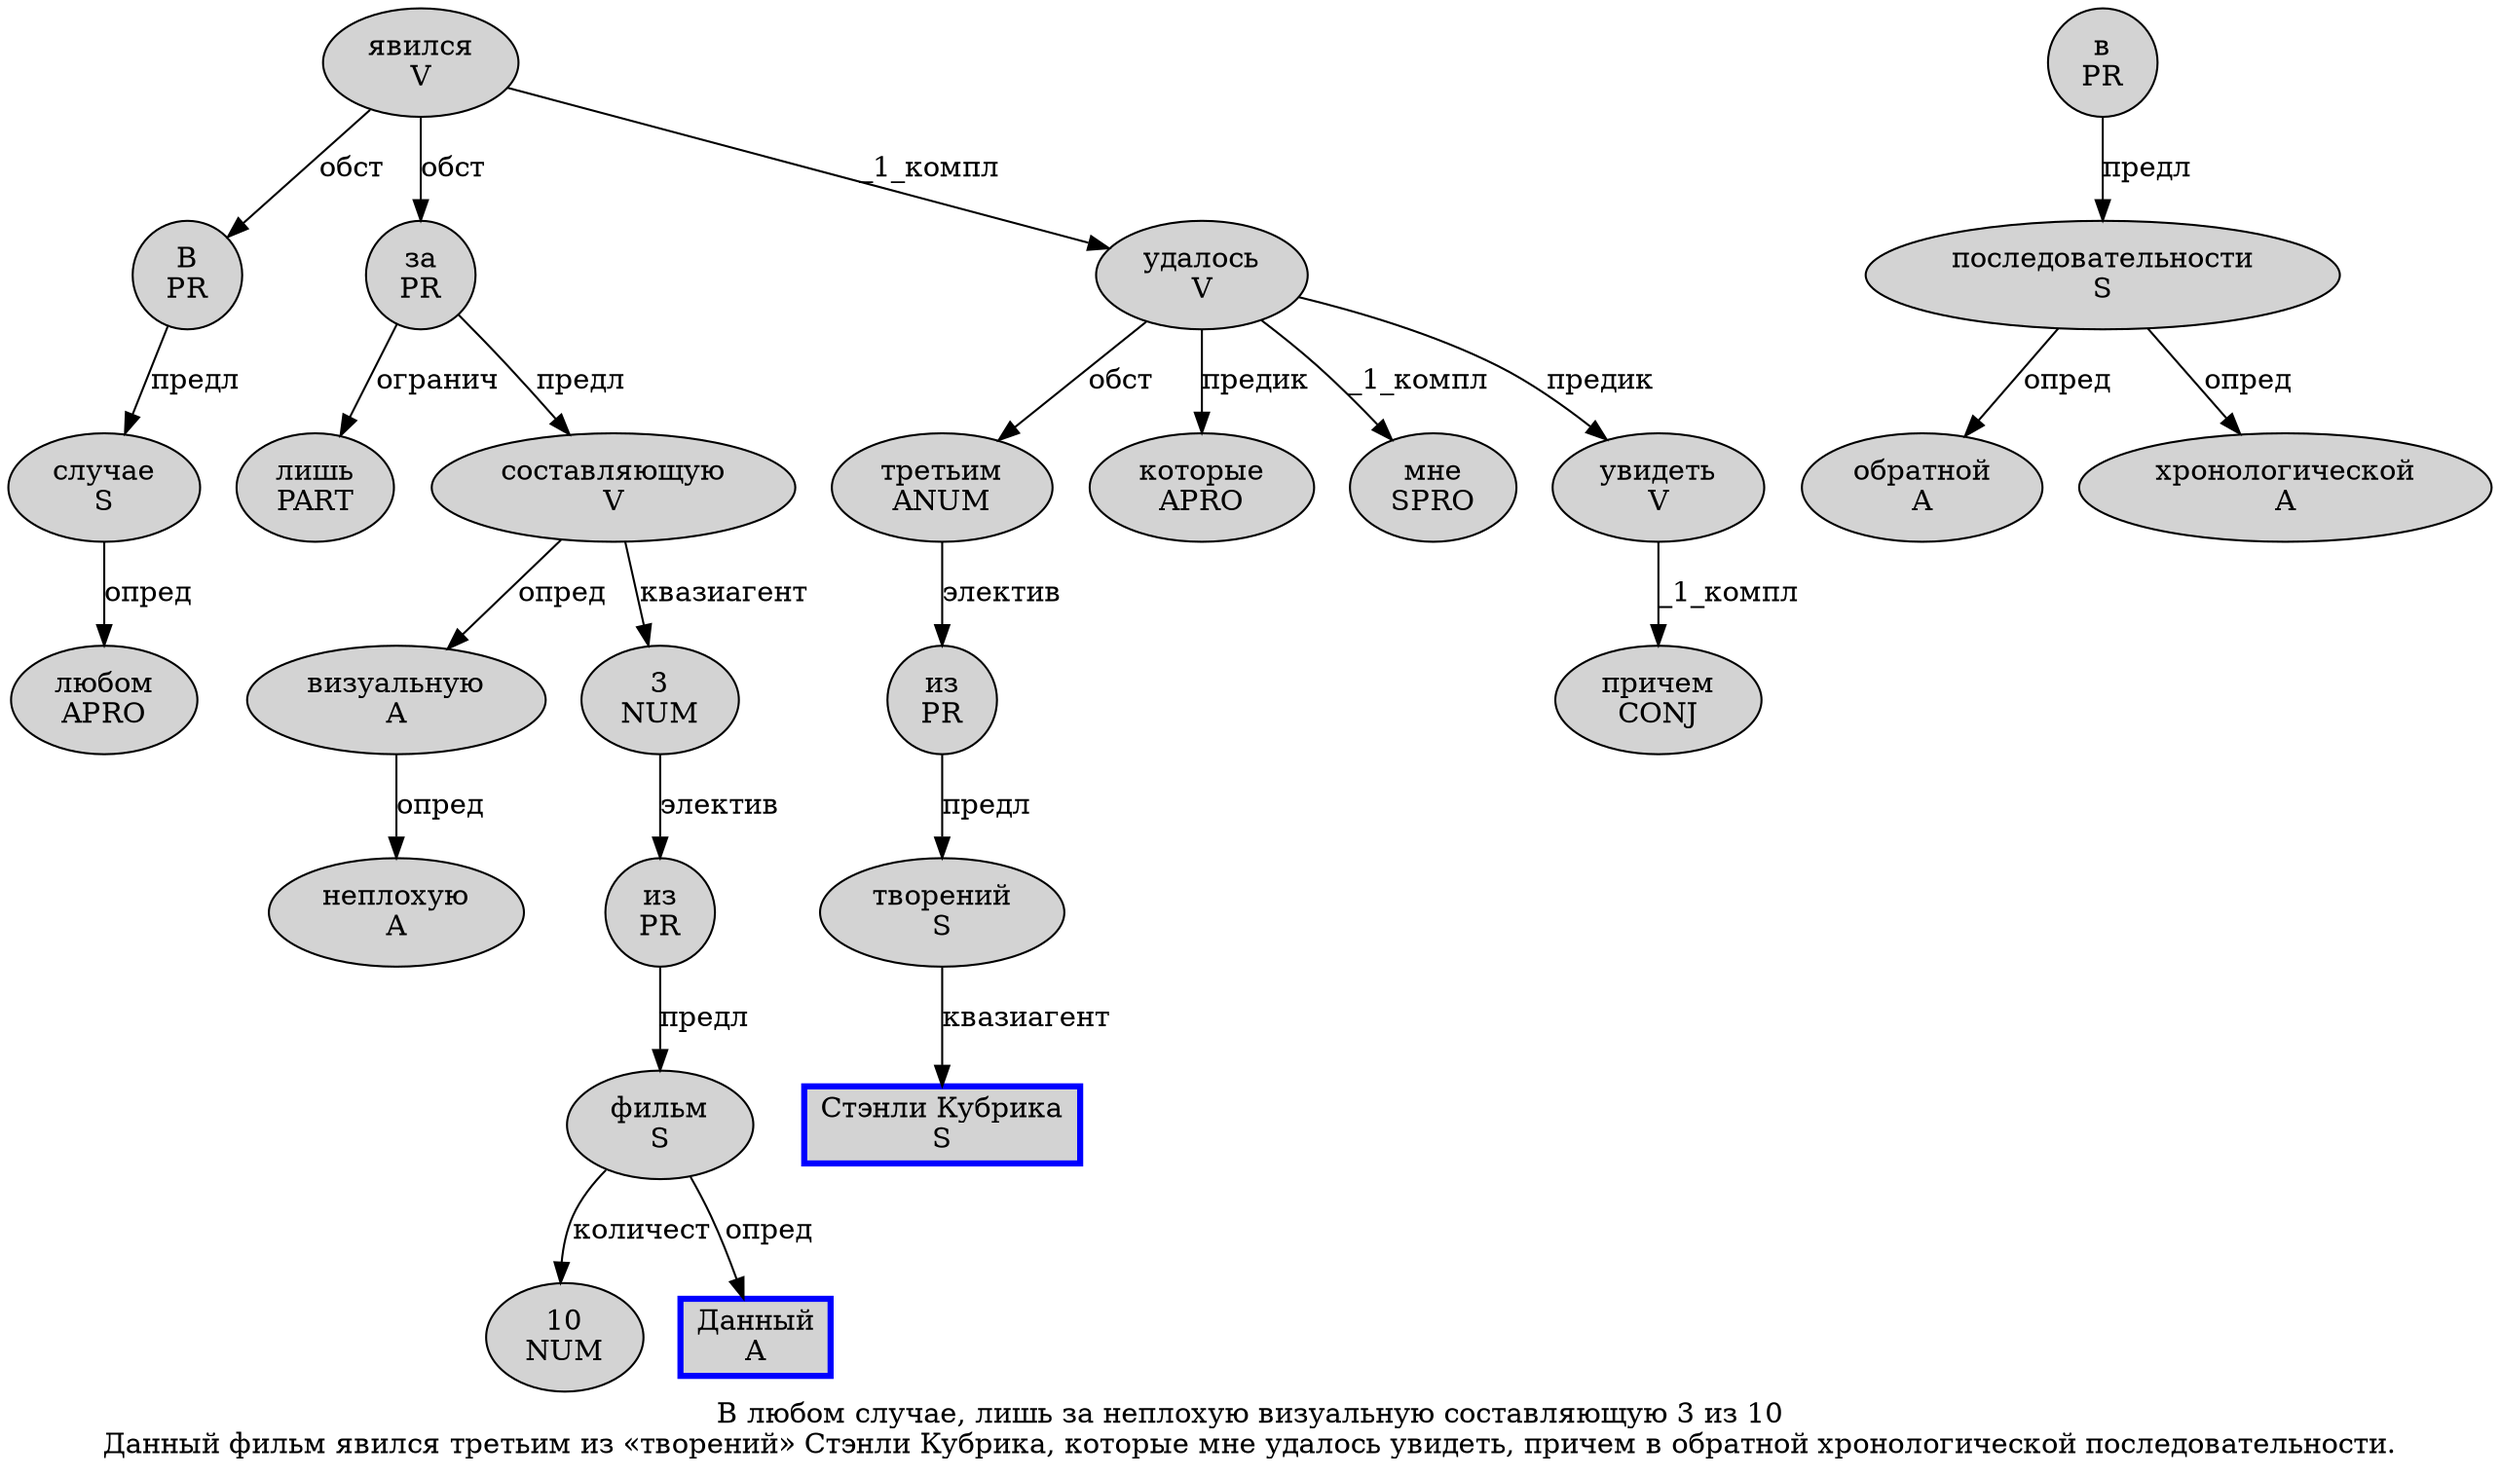 digraph SENTENCE_3880 {
	graph [label="В любом случае, лишь за неплохую визуальную составляющую 3 из 10
Данный фильм явился третьим из «творений» Стэнли Кубрика, которые мне удалось увидеть, причем в обратной хронологической последовательности."]
	node [style=filled]
		0 [label="В
PR" color="" fillcolor=lightgray penwidth=1 shape=ellipse]
		1 [label="любом
APRO" color="" fillcolor=lightgray penwidth=1 shape=ellipse]
		2 [label="случае
S" color="" fillcolor=lightgray penwidth=1 shape=ellipse]
		4 [label="лишь
PART" color="" fillcolor=lightgray penwidth=1 shape=ellipse]
		5 [label="за
PR" color="" fillcolor=lightgray penwidth=1 shape=ellipse]
		6 [label="неплохую
A" color="" fillcolor=lightgray penwidth=1 shape=ellipse]
		7 [label="визуальную
A" color="" fillcolor=lightgray penwidth=1 shape=ellipse]
		8 [label="составляющую
V" color="" fillcolor=lightgray penwidth=1 shape=ellipse]
		9 [label="3
NUM" color="" fillcolor=lightgray penwidth=1 shape=ellipse]
		10 [label="из
PR" color="" fillcolor=lightgray penwidth=1 shape=ellipse]
		11 [label="10
NUM" color="" fillcolor=lightgray penwidth=1 shape=ellipse]
		12 [label="Данный
A" color=blue fillcolor=lightgray penwidth=3 shape=box]
		13 [label="фильм
S" color="" fillcolor=lightgray penwidth=1 shape=ellipse]
		14 [label="явился
V" color="" fillcolor=lightgray penwidth=1 shape=ellipse]
		15 [label="третьим
ANUM" color="" fillcolor=lightgray penwidth=1 shape=ellipse]
		16 [label="из
PR" color="" fillcolor=lightgray penwidth=1 shape=ellipse]
		18 [label="творений
S" color="" fillcolor=lightgray penwidth=1 shape=ellipse]
		20 [label="Стэнли Кубрика
S" color=blue fillcolor=lightgray penwidth=3 shape=box]
		22 [label="которые
APRO" color="" fillcolor=lightgray penwidth=1 shape=ellipse]
		23 [label="мне
SPRO" color="" fillcolor=lightgray penwidth=1 shape=ellipse]
		24 [label="удалось
V" color="" fillcolor=lightgray penwidth=1 shape=ellipse]
		25 [label="увидеть
V" color="" fillcolor=lightgray penwidth=1 shape=ellipse]
		27 [label="причем
CONJ" color="" fillcolor=lightgray penwidth=1 shape=ellipse]
		28 [label="в
PR" color="" fillcolor=lightgray penwidth=1 shape=ellipse]
		29 [label="обратной
A" color="" fillcolor=lightgray penwidth=1 shape=ellipse]
		30 [label="хронологической
A" color="" fillcolor=lightgray penwidth=1 shape=ellipse]
		31 [label="последовательности
S" color="" fillcolor=lightgray penwidth=1 shape=ellipse]
			2 -> 1 [label="опред"]
			10 -> 13 [label="предл"]
			15 -> 16 [label="электив"]
			0 -> 2 [label="предл"]
			8 -> 7 [label="опред"]
			8 -> 9 [label="квазиагент"]
			16 -> 18 [label="предл"]
			7 -> 6 [label="опред"]
			28 -> 31 [label="предл"]
			18 -> 20 [label="квазиагент"]
			5 -> 4 [label="огранич"]
			5 -> 8 [label="предл"]
			25 -> 27 [label="_1_компл"]
			14 -> 0 [label="обст"]
			14 -> 5 [label="обст"]
			14 -> 24 [label="_1_компл"]
			31 -> 29 [label="опред"]
			31 -> 30 [label="опред"]
			24 -> 15 [label="обст"]
			24 -> 22 [label="предик"]
			24 -> 23 [label="_1_компл"]
			24 -> 25 [label="предик"]
			13 -> 11 [label="количест"]
			13 -> 12 [label="опред"]
			9 -> 10 [label="электив"]
}